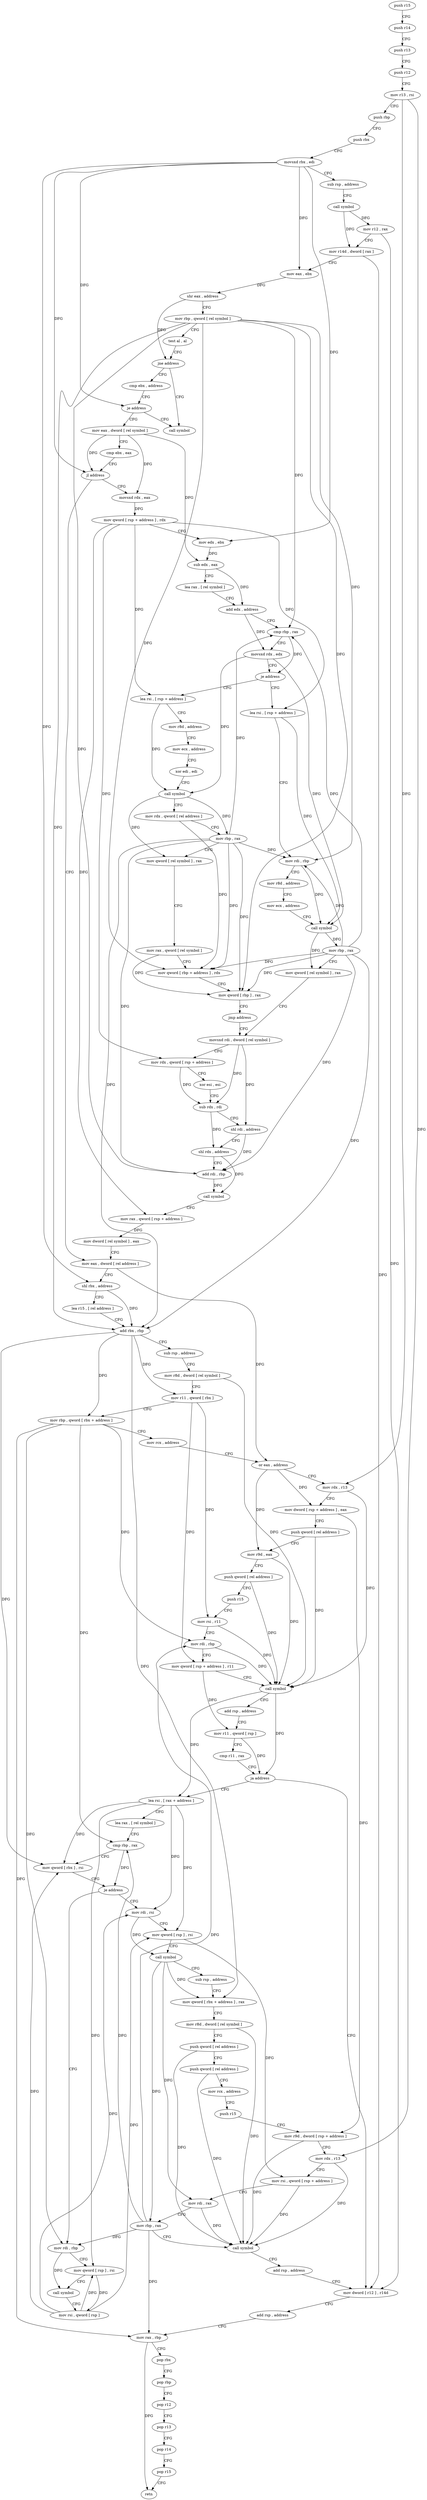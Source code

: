 digraph "func" {
"4229344" [label = "push r15" ]
"4229346" [label = "push r14" ]
"4229348" [label = "push r13" ]
"4229350" [label = "push r12" ]
"4229352" [label = "mov r13 , rsi" ]
"4229355" [label = "push rbp" ]
"4229356" [label = "push rbx" ]
"4229357" [label = "movsxd rbx , edi" ]
"4229360" [label = "sub rsp , address" ]
"4229364" [label = "call symbol" ]
"4229369" [label = "mov r12 , rax" ]
"4229372" [label = "mov r14d , dword [ rax ]" ]
"4229375" [label = "mov eax , ebx" ]
"4229377" [label = "shr eax , address" ]
"4229380" [label = "mov rbp , qword [ rel symbol ]" ]
"4229387" [label = "test al , al" ]
"4229389" [label = "jne address" ]
"4229828" [label = "call symbol" ]
"4229395" [label = "cmp ebx , address" ]
"4229401" [label = "je address" ]
"4229407" [label = "mov eax , dword [ rel symbol ]" ]
"4229413" [label = "cmp ebx , eax" ]
"4229415" [label = "jl address" ]
"4229529" [label = "mov eax , dword [ rel address ]" ]
"4229417" [label = "movsxd rdx , eax" ]
"4229535" [label = "shl rbx , address" ]
"4229539" [label = "lea r15 , [ rel address ]" ]
"4229546" [label = "add rbx , rbp" ]
"4229549" [label = "sub rsp , address" ]
"4229553" [label = "mov r8d , dword [ rel symbol ]" ]
"4229560" [label = "mov r11 , qword [ rbx ]" ]
"4229563" [label = "mov rbp , qword [ rbx + address ]" ]
"4229567" [label = "mov rcx , address" ]
"4229574" [label = "or eax , address" ]
"4229577" [label = "mov rdx , r13" ]
"4229580" [label = "mov dword [ rsp + address ] , eax" ]
"4229584" [label = "push qword [ rel address ]" ]
"4229590" [label = "mov r9d , eax" ]
"4229593" [label = "push qword [ rel address ]" ]
"4229599" [label = "push r15" ]
"4229601" [label = "mov rsi , r11" ]
"4229604" [label = "mov rdi , rbp" ]
"4229607" [label = "mov qword [ rsp + address ] , r11" ]
"4229612" [label = "call symbol" ]
"4229617" [label = "add rsp , address" ]
"4229621" [label = "mov r11 , qword [ rsp ]" ]
"4229625" [label = "cmp r11 , rax" ]
"4229628" [label = "ja address" ]
"4229741" [label = "mov dword [ r12 ] , r14d" ]
"4229630" [label = "lea rsi , [ rax + address ]" ]
"4229420" [label = "mov qword [ rsp + address ] , rdx" ]
"4229425" [label = "mov edx , ebx" ]
"4229427" [label = "sub edx , eax" ]
"4229429" [label = "lea rax , [ rel symbol ]" ]
"4229436" [label = "add edx , address" ]
"4229439" [label = "cmp rbp , rax" ]
"4229442" [label = "movsxd rdx , edx" ]
"4229445" [label = "je address" ]
"4229768" [label = "lea rsi , [ rsp + address ]" ]
"4229451" [label = "lea rsi , [ rsp + address ]" ]
"4229745" [label = "add rsp , address" ]
"4229749" [label = "mov rax , rbp" ]
"4229752" [label = "pop rbx" ]
"4229753" [label = "pop rbp" ]
"4229754" [label = "pop r12" ]
"4229756" [label = "pop r13" ]
"4229758" [label = "pop r14" ]
"4229760" [label = "pop r15" ]
"4229762" [label = "retn" ]
"4229634" [label = "lea rax , [ rel symbol ]" ]
"4229641" [label = "cmp rbp , rax" ]
"4229644" [label = "mov qword [ rbx ] , rsi" ]
"4229647" [label = "je address" ]
"4229665" [label = "mov rdi , rsi" ]
"4229649" [label = "mov rdi , rbp" ]
"4229773" [label = "mov r8d , address" ]
"4229779" [label = "mov ecx , address" ]
"4229784" [label = "xor edi , edi" ]
"4229786" [label = "call symbol" ]
"4229791" [label = "mov rdx , qword [ rel address ]" ]
"4229798" [label = "mov rbp , rax" ]
"4229801" [label = "mov qword [ rel symbol ] , rax" ]
"4229808" [label = "mov rax , qword [ rel symbol ]" ]
"4229815" [label = "mov qword [ rbp + address ] , rdx" ]
"4229819" [label = "mov qword [ rbp ] , rax" ]
"4229823" [label = "jmp address" ]
"4229485" [label = "movsxd rdi , dword [ rel symbol ]" ]
"4229456" [label = "mov rdi , rbp" ]
"4229459" [label = "mov r8d , address" ]
"4229465" [label = "mov ecx , address" ]
"4229470" [label = "call symbol" ]
"4229475" [label = "mov rbp , rax" ]
"4229478" [label = "mov qword [ rel symbol ] , rax" ]
"4229668" [label = "mov qword [ rsp ] , rsi" ]
"4229672" [label = "call symbol" ]
"4229677" [label = "sub rsp , address" ]
"4229681" [label = "mov qword [ rbx + address ] , rax" ]
"4229685" [label = "mov r8d , dword [ rel symbol ]" ]
"4229692" [label = "push qword [ rel address ]" ]
"4229698" [label = "push qword [ rel address ]" ]
"4229704" [label = "mov rcx , address" ]
"4229711" [label = "push r15" ]
"4229713" [label = "mov r9d , dword [ rsp + address ]" ]
"4229718" [label = "mov rdx , r13" ]
"4229721" [label = "mov rsi , qword [ rsp + address ]" ]
"4229726" [label = "mov rdi , rax" ]
"4229729" [label = "mov rbp , rax" ]
"4229732" [label = "call symbol" ]
"4229737" [label = "add rsp , address" ]
"4229652" [label = "mov qword [ rsp ] , rsi" ]
"4229656" [label = "call symbol" ]
"4229661" [label = "mov rsi , qword [ rsp ]" ]
"4229492" [label = "mov rdx , qword [ rsp + address ]" ]
"4229497" [label = "xor esi , esi" ]
"4229499" [label = "sub rdx , rdi" ]
"4229502" [label = "shl rdi , address" ]
"4229506" [label = "shl rdx , address" ]
"4229510" [label = "add rdi , rbp" ]
"4229513" [label = "call symbol" ]
"4229518" [label = "mov rax , qword [ rsp + address ]" ]
"4229523" [label = "mov dword [ rel symbol ] , eax" ]
"4229344" -> "4229346" [ label = "CFG" ]
"4229346" -> "4229348" [ label = "CFG" ]
"4229348" -> "4229350" [ label = "CFG" ]
"4229350" -> "4229352" [ label = "CFG" ]
"4229352" -> "4229355" [ label = "CFG" ]
"4229352" -> "4229577" [ label = "DFG" ]
"4229352" -> "4229718" [ label = "DFG" ]
"4229355" -> "4229356" [ label = "CFG" ]
"4229356" -> "4229357" [ label = "CFG" ]
"4229357" -> "4229360" [ label = "CFG" ]
"4229357" -> "4229375" [ label = "DFG" ]
"4229357" -> "4229401" [ label = "DFG" ]
"4229357" -> "4229415" [ label = "DFG" ]
"4229357" -> "4229535" [ label = "DFG" ]
"4229357" -> "4229425" [ label = "DFG" ]
"4229360" -> "4229364" [ label = "CFG" ]
"4229364" -> "4229369" [ label = "DFG" ]
"4229364" -> "4229372" [ label = "DFG" ]
"4229369" -> "4229372" [ label = "CFG" ]
"4229369" -> "4229741" [ label = "DFG" ]
"4229372" -> "4229375" [ label = "CFG" ]
"4229372" -> "4229741" [ label = "DFG" ]
"4229375" -> "4229377" [ label = "DFG" ]
"4229377" -> "4229380" [ label = "CFG" ]
"4229377" -> "4229389" [ label = "DFG" ]
"4229380" -> "4229387" [ label = "CFG" ]
"4229380" -> "4229546" [ label = "DFG" ]
"4229380" -> "4229439" [ label = "DFG" ]
"4229380" -> "4229815" [ label = "DFG" ]
"4229380" -> "4229819" [ label = "DFG" ]
"4229380" -> "4229456" [ label = "DFG" ]
"4229380" -> "4229510" [ label = "DFG" ]
"4229387" -> "4229389" [ label = "CFG" ]
"4229389" -> "4229828" [ label = "CFG" ]
"4229389" -> "4229395" [ label = "CFG" ]
"4229395" -> "4229401" [ label = "CFG" ]
"4229401" -> "4229828" [ label = "CFG" ]
"4229401" -> "4229407" [ label = "CFG" ]
"4229407" -> "4229413" [ label = "CFG" ]
"4229407" -> "4229415" [ label = "DFG" ]
"4229407" -> "4229417" [ label = "DFG" ]
"4229407" -> "4229427" [ label = "DFG" ]
"4229413" -> "4229415" [ label = "CFG" ]
"4229415" -> "4229529" [ label = "CFG" ]
"4229415" -> "4229417" [ label = "CFG" ]
"4229529" -> "4229535" [ label = "CFG" ]
"4229529" -> "4229574" [ label = "DFG" ]
"4229417" -> "4229420" [ label = "DFG" ]
"4229535" -> "4229539" [ label = "CFG" ]
"4229535" -> "4229546" [ label = "DFG" ]
"4229539" -> "4229546" [ label = "CFG" ]
"4229546" -> "4229549" [ label = "CFG" ]
"4229546" -> "4229560" [ label = "DFG" ]
"4229546" -> "4229563" [ label = "DFG" ]
"4229546" -> "4229644" [ label = "DFG" ]
"4229546" -> "4229681" [ label = "DFG" ]
"4229549" -> "4229553" [ label = "CFG" ]
"4229553" -> "4229560" [ label = "CFG" ]
"4229553" -> "4229612" [ label = "DFG" ]
"4229560" -> "4229563" [ label = "CFG" ]
"4229560" -> "4229601" [ label = "DFG" ]
"4229560" -> "4229607" [ label = "DFG" ]
"4229563" -> "4229567" [ label = "CFG" ]
"4229563" -> "4229604" [ label = "DFG" ]
"4229563" -> "4229749" [ label = "DFG" ]
"4229563" -> "4229641" [ label = "DFG" ]
"4229563" -> "4229649" [ label = "DFG" ]
"4229567" -> "4229574" [ label = "CFG" ]
"4229574" -> "4229577" [ label = "CFG" ]
"4229574" -> "4229580" [ label = "DFG" ]
"4229574" -> "4229590" [ label = "DFG" ]
"4229577" -> "4229580" [ label = "CFG" ]
"4229577" -> "4229612" [ label = "DFG" ]
"4229580" -> "4229584" [ label = "CFG" ]
"4229580" -> "4229713" [ label = "DFG" ]
"4229584" -> "4229590" [ label = "CFG" ]
"4229584" -> "4229612" [ label = "DFG" ]
"4229590" -> "4229593" [ label = "CFG" ]
"4229590" -> "4229612" [ label = "DFG" ]
"4229593" -> "4229599" [ label = "CFG" ]
"4229593" -> "4229612" [ label = "DFG" ]
"4229599" -> "4229601" [ label = "CFG" ]
"4229601" -> "4229604" [ label = "CFG" ]
"4229601" -> "4229612" [ label = "DFG" ]
"4229604" -> "4229607" [ label = "CFG" ]
"4229604" -> "4229612" [ label = "DFG" ]
"4229607" -> "4229612" [ label = "CFG" ]
"4229607" -> "4229621" [ label = "DFG" ]
"4229612" -> "4229617" [ label = "CFG" ]
"4229612" -> "4229628" [ label = "DFG" ]
"4229612" -> "4229630" [ label = "DFG" ]
"4229617" -> "4229621" [ label = "CFG" ]
"4229621" -> "4229625" [ label = "CFG" ]
"4229621" -> "4229628" [ label = "DFG" ]
"4229625" -> "4229628" [ label = "CFG" ]
"4229628" -> "4229741" [ label = "CFG" ]
"4229628" -> "4229630" [ label = "CFG" ]
"4229741" -> "4229745" [ label = "CFG" ]
"4229630" -> "4229634" [ label = "CFG" ]
"4229630" -> "4229644" [ label = "DFG" ]
"4229630" -> "4229665" [ label = "DFG" ]
"4229630" -> "4229668" [ label = "DFG" ]
"4229630" -> "4229652" [ label = "DFG" ]
"4229420" -> "4229425" [ label = "CFG" ]
"4229420" -> "4229492" [ label = "DFG" ]
"4229420" -> "4229518" [ label = "DFG" ]
"4229420" -> "4229768" [ label = "DFG" ]
"4229420" -> "4229451" [ label = "DFG" ]
"4229425" -> "4229427" [ label = "DFG" ]
"4229427" -> "4229429" [ label = "CFG" ]
"4229427" -> "4229436" [ label = "DFG" ]
"4229429" -> "4229436" [ label = "CFG" ]
"4229436" -> "4229439" [ label = "CFG" ]
"4229436" -> "4229442" [ label = "DFG" ]
"4229439" -> "4229442" [ label = "CFG" ]
"4229439" -> "4229445" [ label = "DFG" ]
"4229442" -> "4229445" [ label = "CFG" ]
"4229442" -> "4229786" [ label = "DFG" ]
"4229442" -> "4229470" [ label = "DFG" ]
"4229445" -> "4229768" [ label = "CFG" ]
"4229445" -> "4229451" [ label = "CFG" ]
"4229768" -> "4229773" [ label = "CFG" ]
"4229768" -> "4229786" [ label = "DFG" ]
"4229451" -> "4229456" [ label = "CFG" ]
"4229451" -> "4229470" [ label = "DFG" ]
"4229745" -> "4229749" [ label = "CFG" ]
"4229749" -> "4229752" [ label = "CFG" ]
"4229749" -> "4229762" [ label = "DFG" ]
"4229752" -> "4229753" [ label = "CFG" ]
"4229753" -> "4229754" [ label = "CFG" ]
"4229754" -> "4229756" [ label = "CFG" ]
"4229756" -> "4229758" [ label = "CFG" ]
"4229758" -> "4229760" [ label = "CFG" ]
"4229760" -> "4229762" [ label = "CFG" ]
"4229634" -> "4229641" [ label = "CFG" ]
"4229641" -> "4229644" [ label = "CFG" ]
"4229641" -> "4229647" [ label = "DFG" ]
"4229644" -> "4229647" [ label = "CFG" ]
"4229647" -> "4229665" [ label = "CFG" ]
"4229647" -> "4229649" [ label = "CFG" ]
"4229665" -> "4229668" [ label = "CFG" ]
"4229665" -> "4229672" [ label = "DFG" ]
"4229649" -> "4229652" [ label = "CFG" ]
"4229649" -> "4229656" [ label = "DFG" ]
"4229773" -> "4229779" [ label = "CFG" ]
"4229779" -> "4229784" [ label = "CFG" ]
"4229784" -> "4229786" [ label = "CFG" ]
"4229786" -> "4229791" [ label = "CFG" ]
"4229786" -> "4229798" [ label = "DFG" ]
"4229786" -> "4229801" [ label = "DFG" ]
"4229791" -> "4229798" [ label = "CFG" ]
"4229791" -> "4229815" [ label = "DFG" ]
"4229798" -> "4229801" [ label = "CFG" ]
"4229798" -> "4229546" [ label = "DFG" ]
"4229798" -> "4229439" [ label = "DFG" ]
"4229798" -> "4229815" [ label = "DFG" ]
"4229798" -> "4229819" [ label = "DFG" ]
"4229798" -> "4229456" [ label = "DFG" ]
"4229798" -> "4229510" [ label = "DFG" ]
"4229801" -> "4229808" [ label = "CFG" ]
"4229808" -> "4229815" [ label = "CFG" ]
"4229808" -> "4229819" [ label = "DFG" ]
"4229815" -> "4229819" [ label = "CFG" ]
"4229819" -> "4229823" [ label = "CFG" ]
"4229823" -> "4229485" [ label = "CFG" ]
"4229485" -> "4229492" [ label = "CFG" ]
"4229485" -> "4229499" [ label = "DFG" ]
"4229485" -> "4229502" [ label = "DFG" ]
"4229456" -> "4229459" [ label = "CFG" ]
"4229456" -> "4229470" [ label = "DFG" ]
"4229459" -> "4229465" [ label = "CFG" ]
"4229465" -> "4229470" [ label = "CFG" ]
"4229470" -> "4229475" [ label = "DFG" ]
"4229470" -> "4229478" [ label = "DFG" ]
"4229475" -> "4229478" [ label = "CFG" ]
"4229475" -> "4229546" [ label = "DFG" ]
"4229475" -> "4229439" [ label = "DFG" ]
"4229475" -> "4229456" [ label = "DFG" ]
"4229475" -> "4229815" [ label = "DFG" ]
"4229475" -> "4229819" [ label = "DFG" ]
"4229475" -> "4229510" [ label = "DFG" ]
"4229478" -> "4229485" [ label = "CFG" ]
"4229668" -> "4229672" [ label = "CFG" ]
"4229668" -> "4229721" [ label = "DFG" ]
"4229672" -> "4229677" [ label = "CFG" ]
"4229672" -> "4229681" [ label = "DFG" ]
"4229672" -> "4229726" [ label = "DFG" ]
"4229672" -> "4229729" [ label = "DFG" ]
"4229677" -> "4229681" [ label = "CFG" ]
"4229681" -> "4229685" [ label = "CFG" ]
"4229685" -> "4229692" [ label = "CFG" ]
"4229685" -> "4229732" [ label = "DFG" ]
"4229692" -> "4229698" [ label = "CFG" ]
"4229692" -> "4229732" [ label = "DFG" ]
"4229698" -> "4229704" [ label = "CFG" ]
"4229698" -> "4229732" [ label = "DFG" ]
"4229704" -> "4229711" [ label = "CFG" ]
"4229711" -> "4229713" [ label = "CFG" ]
"4229713" -> "4229718" [ label = "CFG" ]
"4229713" -> "4229732" [ label = "DFG" ]
"4229718" -> "4229721" [ label = "CFG" ]
"4229718" -> "4229732" [ label = "DFG" ]
"4229721" -> "4229726" [ label = "CFG" ]
"4229721" -> "4229732" [ label = "DFG" ]
"4229726" -> "4229729" [ label = "CFG" ]
"4229726" -> "4229732" [ label = "DFG" ]
"4229729" -> "4229732" [ label = "CFG" ]
"4229729" -> "4229604" [ label = "DFG" ]
"4229729" -> "4229749" [ label = "DFG" ]
"4229729" -> "4229641" [ label = "DFG" ]
"4229729" -> "4229649" [ label = "DFG" ]
"4229732" -> "4229737" [ label = "CFG" ]
"4229737" -> "4229741" [ label = "CFG" ]
"4229652" -> "4229656" [ label = "CFG" ]
"4229652" -> "4229661" [ label = "DFG" ]
"4229656" -> "4229661" [ label = "CFG" ]
"4229661" -> "4229665" [ label = "DFG" ]
"4229661" -> "4229644" [ label = "DFG" ]
"4229661" -> "4229668" [ label = "DFG" ]
"4229661" -> "4229652" [ label = "DFG" ]
"4229492" -> "4229497" [ label = "CFG" ]
"4229492" -> "4229499" [ label = "DFG" ]
"4229497" -> "4229499" [ label = "CFG" ]
"4229499" -> "4229502" [ label = "CFG" ]
"4229499" -> "4229506" [ label = "DFG" ]
"4229502" -> "4229506" [ label = "CFG" ]
"4229502" -> "4229510" [ label = "DFG" ]
"4229506" -> "4229510" [ label = "CFG" ]
"4229506" -> "4229513" [ label = "DFG" ]
"4229510" -> "4229513" [ label = "DFG" ]
"4229513" -> "4229518" [ label = "CFG" ]
"4229518" -> "4229523" [ label = "DFG" ]
"4229523" -> "4229529" [ label = "CFG" ]
}
